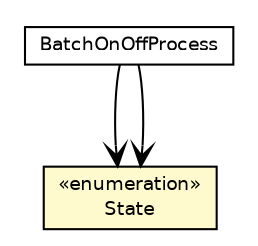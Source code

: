 #!/usr/local/bin/dot
#
# Class diagram 
# Generated by UMLGraph version 5.4 (http://www.umlgraph.org/)
#

digraph G {
	edge [fontname="Helvetica",fontsize=10,labelfontname="Helvetica",labelfontsize=10];
	node [fontname="Helvetica",fontsize=10,shape=plaintext];
	nodesep=0.25;
	ranksep=0.5;
	// jsl.utilities.random.sp.BatchOnOffProcess
	c34466 [label=<<table title="jsl.utilities.random.sp.BatchOnOffProcess" border="0" cellborder="1" cellspacing="0" cellpadding="2" port="p" href="./BatchOnOffProcess.html">
		<tr><td><table border="0" cellspacing="0" cellpadding="1">
<tr><td align="center" balign="center"> BatchOnOffProcess </td></tr>
		</table></td></tr>
		</table>>, URL="./BatchOnOffProcess.html", fontname="Helvetica", fontcolor="black", fontsize=9.0];
	// jsl.utilities.random.sp.BatchOnOffProcess.State
	c34467 [label=<<table title="jsl.utilities.random.sp.BatchOnOffProcess.State" border="0" cellborder="1" cellspacing="0" cellpadding="2" port="p" bgcolor="lemonChiffon" href="./BatchOnOffProcess.State.html">
		<tr><td><table border="0" cellspacing="0" cellpadding="1">
<tr><td align="center" balign="center"> &#171;enumeration&#187; </td></tr>
<tr><td align="center" balign="center"> State </td></tr>
		</table></td></tr>
		</table>>, URL="./BatchOnOffProcess.State.html", fontname="Helvetica", fontcolor="black", fontsize=9.0];
	// jsl.utilities.random.sp.BatchOnOffProcess NAVASSOC jsl.utilities.random.sp.BatchOnOffProcess.State
	c34466:p -> c34467:p [taillabel="", label="", headlabel="", fontname="Helvetica", fontcolor="black", fontsize=10.0, color="black", arrowhead=open];
	// jsl.utilities.random.sp.BatchOnOffProcess NAVASSOC jsl.utilities.random.sp.BatchOnOffProcess.State
	c34466:p -> c34467:p [taillabel="", label="", headlabel="", fontname="Helvetica", fontcolor="black", fontsize=10.0, color="black", arrowhead=open];
}

